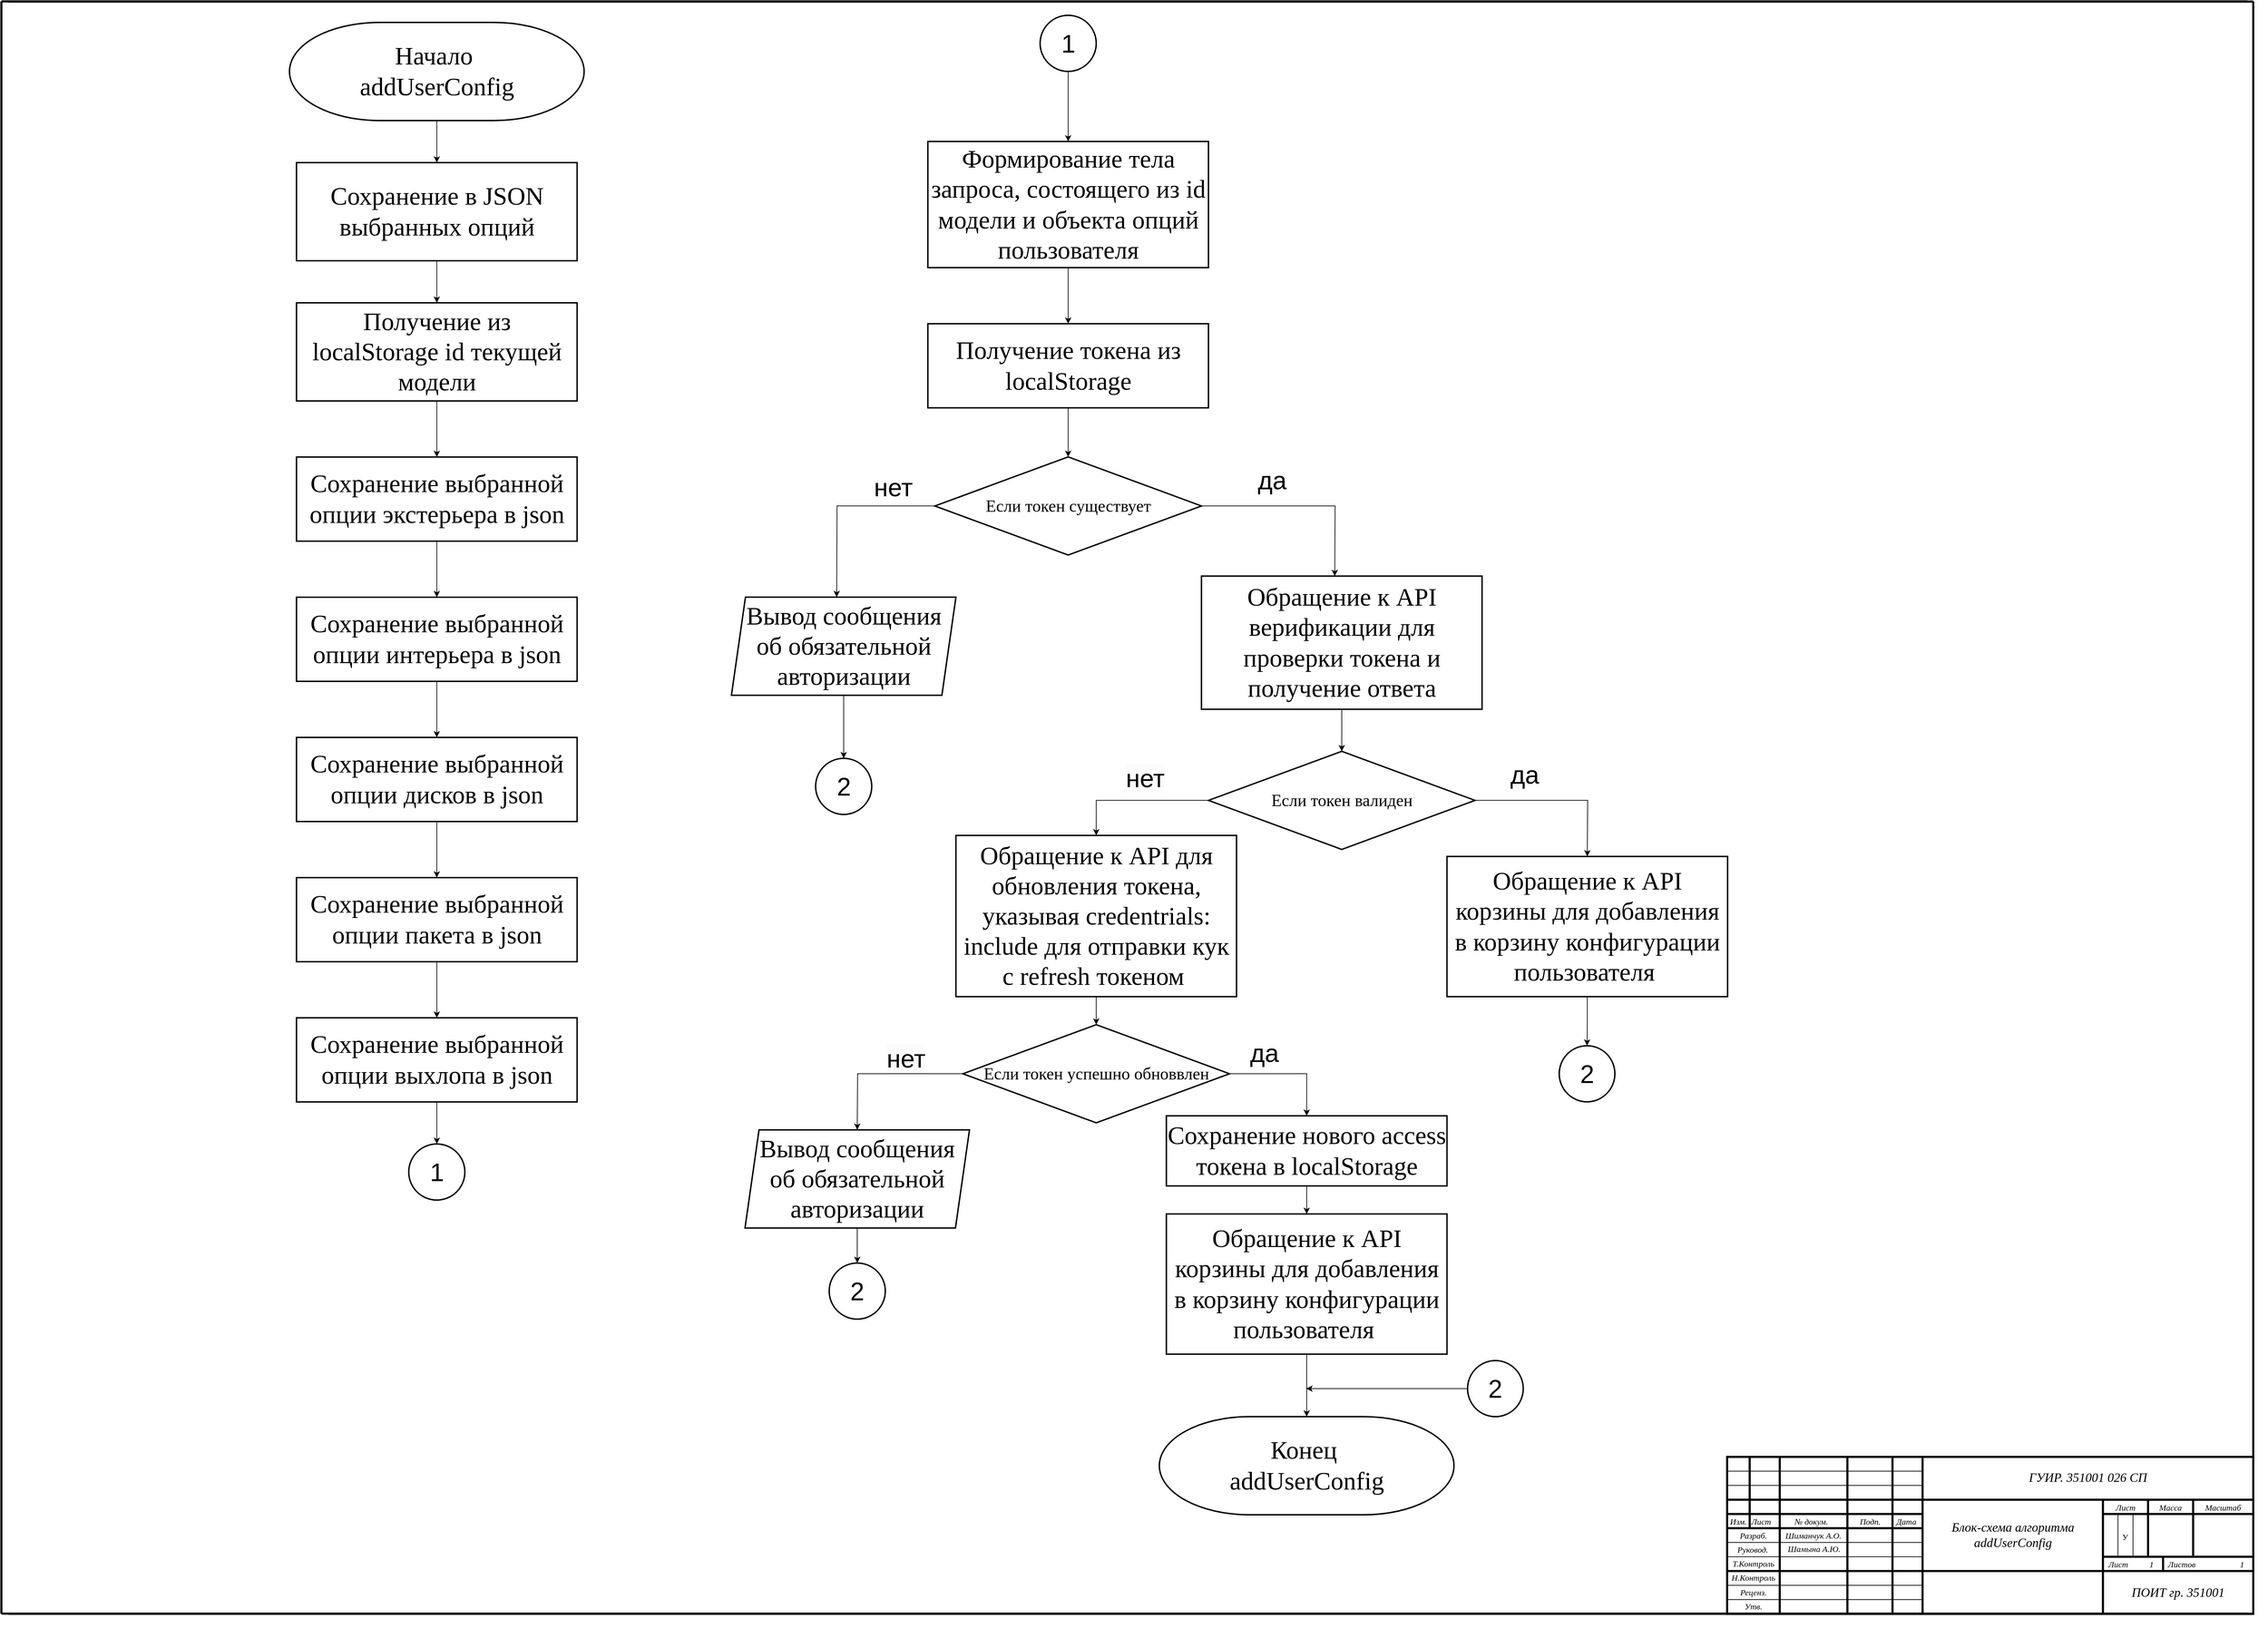 <mxfile version="26.0.16">
  <diagram name="Page-1" id="_7wc2hn2l1cC7vxb_yL7">
    <mxGraphModel dx="4207" dy="2097" grid="1" gridSize="10" guides="1" tooltips="1" connect="1" arrows="1" fold="1" page="1" pageScale="1" pageWidth="3300" pageHeight="2339" math="0" shadow="0">
      <root>
        <mxCell id="0" />
        <mxCell id="1" parent="0" />
        <mxCell id="yzspcTBZxFpjvbG_T-uf-682" value="" style="group;fontSize=14;strokeWidth=3;strokeColor=default;" parent="1" vertex="1" connectable="0">
          <mxGeometry x="2530" y="2096.41" width="750" height="223.89" as="geometry" />
        </mxCell>
        <mxCell id="yzspcTBZxFpjvbG_T-uf-683" style="vsdxID=8;edgeStyle=none;startArrow=none;endArrow=none;startSize=5;endSize=5;strokeColor=#000000;spacingTop=0;spacingBottom=0;spacingLeft=0;spacingRight=0;verticalAlign=middle;html=1;labelBackgroundColor=#ffffff;rounded=0;fontSize=14;" parent="yzspcTBZxFpjvbG_T-uf-682" edge="1">
          <mxGeometry relative="1" as="geometry">
            <mxPoint as="offset" />
            <Array as="points" />
            <mxPoint as="sourcePoint" />
            <mxPoint x="750.0" as="targetPoint" />
          </mxGeometry>
        </mxCell>
        <mxCell id="yzspcTBZxFpjvbG_T-uf-684" style="vsdxID=6;edgeStyle=none;startArrow=none;endArrow=none;startSize=5;endSize=5;strokeColor=#000000;spacingTop=0;spacingBottom=0;spacingLeft=0;spacingRight=0;verticalAlign=middle;html=1;labelBackgroundColor=#ffffff;rounded=0;fontSize=14;" parent="yzspcTBZxFpjvbG_T-uf-682" edge="1">
          <mxGeometry relative="1" as="geometry">
            <mxPoint x="10" as="offset" />
            <Array as="points" />
            <mxPoint y="223.89" as="sourcePoint" />
            <mxPoint as="targetPoint" />
          </mxGeometry>
        </mxCell>
        <mxCell id="yzspcTBZxFpjvbG_T-uf-685" value="&lt;p style=&quot;margin: 0px; text-indent: 0px; direction: ltr;&quot;&gt;&lt;font style=&quot;font-family: &amp;quot;times new roman&amp;quot;; color: rgb(0, 0, 0); direction: ltr; letter-spacing: 0px; line-height: 140%; opacity: 1; font-size: 12px;&quot;&gt;&lt;i style=&quot;&quot;&gt;Разраб.&lt;/i&gt;&lt;/font&gt;&lt;font style=&quot;font-size: 14px; font-family: &amp;quot;times new roman&amp;quot;; color: rgb(0, 0, 0); direction: ltr; letter-spacing: 0px; line-height: 140%; opacity: 1;&quot;&gt;&lt;br style=&quot;font-size: 14px;&quot;&gt;&lt;/font&gt;&lt;/p&gt;" style="verticalAlign=middle;align=center;vsdxID=41;fillColor=none;gradientColor=none;shape=stencil(nZBLDoAgDERP0z3SIyjew0SURgSD+Lu9kMZoXLhwN9O+tukAlrNpJg1SzDH4QW/URgNYgZTkjA4UkwJUgGXng+6DX1zLfmoymdXo17xh5zmRJ6Q42BWCfc2oJfdAr+Yv+AP9Cb7OJ3H/2JG1HNGz/84klThPVCc=);strokeColor=none;labelBackgroundColor=none;rounded=0;html=1;whiteSpace=wrap;fontSize=14;" parent="yzspcTBZxFpjvbG_T-uf-682" vertex="1">
          <mxGeometry y="101.768" width="75.0" height="20.354" as="geometry" />
        </mxCell>
        <mxCell id="yzspcTBZxFpjvbG_T-uf-686" value="&lt;p style=&quot;margin: 0px; text-indent: 0px; direction: ltr;&quot;&gt;&lt;font style=&quot;font-family: &amp;quot;times new roman&amp;quot;; color: rgb(0, 0, 0); direction: ltr; letter-spacing: 0px; line-height: 140%; opacity: 1; font-size: 12px;&quot;&gt;&lt;i style=&quot;&quot;&gt;Подп.&lt;/i&gt;&lt;/font&gt;&lt;font style=&quot;font-size: 14px; font-family: &amp;quot;times new roman&amp;quot;; color: rgb(0, 0, 0); direction: ltr; letter-spacing: 0px; line-height: 140%; opacity: 1;&quot;&gt;&lt;br style=&quot;font-size: 14px;&quot;&gt;&lt;/font&gt;&lt;/p&gt;" style="verticalAlign=middle;align=center;vsdxID=45;fillColor=none;gradientColor=none;shape=stencil(nZBLDoAgDERP0z3SIyjew0SURgSD+Lu9kMZoXLhwN9O+tukAlrNpJg1SzDH4QW/URgNYgZTkjA4UkwJUgGXng+6DX1zLfmoymdXo17xh5zmRJ6Q42BWCfc2oJfdAr+Yv+AP9Cb7OJ3H/2JG1HNGz/84klThPVCc=);strokeColor=none;labelBackgroundColor=none;rounded=0;html=1;whiteSpace=wrap;fontSize=14;" parent="yzspcTBZxFpjvbG_T-uf-682" vertex="1">
          <mxGeometry x="171.575" y="81" width="64.286" height="20.354" as="geometry" />
        </mxCell>
        <mxCell id="yzspcTBZxFpjvbG_T-uf-687" value="&lt;p style=&quot;margin: 0px; text-indent: 0px; direction: ltr;&quot;&gt;&lt;font style=&quot;font-family: &amp;quot;times new roman&amp;quot;; color: rgb(0, 0, 0); direction: ltr; letter-spacing: 0px; line-height: 140%; opacity: 1; font-size: 12px;&quot;&gt;&lt;i style=&quot;&quot;&gt;Лист&lt;/i&gt;&lt;/font&gt;&lt;font style=&quot;font-size: 14px; font-family: &amp;quot;times new roman&amp;quot;; color: rgb(0, 0, 0); direction: ltr; letter-spacing: 0px; line-height: 140%; opacity: 1;&quot;&gt;&lt;br style=&quot;font-size: 14px;&quot;&gt;&lt;/font&gt;&lt;/p&gt;" style="verticalAlign=middle;align=center;vsdxID=46;fillColor=none;gradientColor=none;shape=stencil(nZBLDoAgDERP0z3SIyjew0SURgSD+Lu9kMZoXLhwN9O+tukAlrNpJg1SzDH4QW/URgNYgZTkjA4UkwJUgGXng+6DX1zLfmoymdXo17xh5zmRJ6Q42BWCfc2oJfdAr+Yv+AP9Cb7OJ3H/2JG1HNGz/84klThPVCc=);strokeColor=none;labelBackgroundColor=none;rounded=0;html=1;whiteSpace=wrap;fontSize=14;" parent="yzspcTBZxFpjvbG_T-uf-682" vertex="1">
          <mxGeometry x="535.714" y="61.061" width="64.286" height="20.354" as="geometry" />
        </mxCell>
        <mxCell id="yzspcTBZxFpjvbG_T-uf-688" style="vsdxID=48;edgeStyle=none;startArrow=none;endArrow=none;startSize=5;endSize=5;strokeColor=#000000;spacingTop=0;spacingBottom=0;spacingLeft=0;spacingRight=0;verticalAlign=middle;html=1;labelBackgroundColor=#ffffff;rounded=0;fontSize=14;strokeWidth=3;" parent="yzspcTBZxFpjvbG_T-uf-682" edge="1">
          <mxGeometry relative="1" as="geometry">
            <mxPoint x="10" as="offset" />
            <Array as="points">
              <mxPoint x="621.429" y="152.652" />
            </Array>
            <mxPoint x="621.429" y="162.829" as="sourcePoint" />
            <mxPoint x="621.429" y="142.475" as="targetPoint" />
          </mxGeometry>
        </mxCell>
        <mxCell id="yzspcTBZxFpjvbG_T-uf-689" value="&lt;p style=&quot;margin: 0px; text-indent: 0px; direction: ltr;&quot;&gt;&lt;font style=&quot;font-family: &amp;quot;times new roman&amp;quot;; color: rgb(0, 0, 0); direction: ltr; letter-spacing: 0px; line-height: 140%; opacity: 1;&quot;&gt;&lt;i style=&quot;&quot;&gt;&lt;font style=&quot;font-size: 18px;&quot;&gt;ГУИР. 351001 026 СП&lt;/font&gt;&lt;/i&gt;&lt;br style=&quot;font-size: 14px&quot;&gt;&lt;/font&gt;&lt;/p&gt;" style="verticalAlign=middle;align=center;vsdxID=50;fillColor=none;gradientColor=none;shape=stencil(nZBLDoAgDERP0z3SIyjew0SURgSD+Lu9kMZoXLhwN9O+tukAlrNpJg1SzDH4QW/URgNYgZTkjA4UkwJUgGXng+6DX1zLfmoymdXo17xh5zmRJ6Q42BWCfc2oJfdAr+Yv+AP9Cb7OJ3H/2JG1HNGz/84klThPVCc=);strokeColor=none;labelBackgroundColor=none;rounded=0;html=1;whiteSpace=wrap;fontSize=14;" parent="yzspcTBZxFpjvbG_T-uf-682" vertex="1">
          <mxGeometry x="278.571" width="471.429" height="61.061" as="geometry" />
        </mxCell>
        <mxCell id="yzspcTBZxFpjvbG_T-uf-690" value="&lt;p style=&quot;margin: 0px; direction: ltr;&quot;&gt;&lt;font style=&quot;direction: ltr; letter-spacing: 0px; line-height: 21.6px; opacity: 1; font-size: 18px;&quot; face=&quot;times new roman, serif&quot;&gt;&lt;i&gt;Блок-схема алгоритма&lt;/i&gt;&lt;/font&gt;&lt;/p&gt;&lt;p style=&quot;margin: 0px; direction: ltr;&quot;&gt;&lt;font face=&quot;times new roman, serif&quot;&gt;&lt;span style=&quot;font-size: 18px;&quot;&gt;&lt;i&gt;addUserConfig&lt;/i&gt;&lt;/span&gt;&lt;/font&gt;&lt;/p&gt;" style="verticalAlign=middle;align=center;vsdxID=51;fillColor=none;gradientColor=none;shape=stencil(nZBLDoAgDERP0z3SIyjew0SURgSD+Lu9kMZoXLhwN9O+tukAlrNpJg1SzDH4QW/URgNYgZTkjA4UkwJUgGXng+6DX1zLfmoymdXo17xh5zmRJ6Q42BWCfc2oJfdAr+Yv+AP9Cb7OJ3H/2JG1HNGz/84klThPVCc=);strokeColor=none;labelBackgroundColor=none;rounded=0;html=1;whiteSpace=wrap;fontSize=14;" parent="yzspcTBZxFpjvbG_T-uf-682" vertex="1">
          <mxGeometry x="278.571" y="61.061" width="257.143" height="101.768" as="geometry" />
        </mxCell>
        <mxCell id="yzspcTBZxFpjvbG_T-uf-691" style="vsdxID=1;edgeStyle=none;startArrow=none;endArrow=none;startSize=5;endSize=5;strokeColor=#000000;spacingTop=0;spacingBottom=0;spacingLeft=0;spacingRight=0;verticalAlign=middle;html=1;labelBackgroundColor=#ffffff;rounded=0;fontSize=14;strokeWidth=3;" parent="yzspcTBZxFpjvbG_T-uf-682" edge="1">
          <mxGeometry relative="1" as="geometry">
            <mxPoint x="10" as="offset" />
            <Array as="points" />
            <mxPoint x="535.714" y="223.89" as="sourcePoint" />
            <mxPoint x="535.714" y="61.061" as="targetPoint" />
          </mxGeometry>
        </mxCell>
        <mxCell id="yzspcTBZxFpjvbG_T-uf-692" style="vsdxID=4;edgeStyle=none;startArrow=none;endArrow=none;startSize=5;endSize=5;strokeColor=#000000;spacingTop=0;spacingBottom=0;spacingLeft=0;spacingRight=0;verticalAlign=middle;html=1;labelBackgroundColor=#ffffff;rounded=0;fontSize=14;strokeWidth=3;" parent="yzspcTBZxFpjvbG_T-uf-682" edge="1">
          <mxGeometry relative="1" as="geometry">
            <mxPoint x="10" as="offset" />
            <Array as="points" />
            <mxPoint x="278.571" y="223.89" as="sourcePoint" />
            <mxPoint x="278.571" as="targetPoint" />
          </mxGeometry>
        </mxCell>
        <mxCell id="yzspcTBZxFpjvbG_T-uf-693" style="vsdxID=11;edgeStyle=none;startArrow=none;endArrow=none;startSize=5;endSize=5;strokeColor=#000000;spacingTop=0;spacingBottom=0;spacingLeft=0;spacingRight=0;verticalAlign=middle;html=1;labelBackgroundColor=#ffffff;rounded=0;fontSize=14;strokeWidth=3;" parent="yzspcTBZxFpjvbG_T-uf-682" edge="1">
          <mxGeometry relative="1" as="geometry">
            <Array as="points" />
            <mxPoint x="750.0" y="61.061" as="sourcePoint" />
            <mxPoint y="61.061" as="targetPoint" />
          </mxGeometry>
        </mxCell>
        <mxCell id="yzspcTBZxFpjvbG_T-uf-694" style="vsdxID=12;edgeStyle=none;startArrow=none;endArrow=none;startSize=5;endSize=5;strokeColor=#000000;spacingTop=0;spacingBottom=0;spacingLeft=0;spacingRight=0;verticalAlign=middle;html=1;labelBackgroundColor=#ffffff;rounded=0;fontSize=14;strokeWidth=3;" parent="yzspcTBZxFpjvbG_T-uf-682" edge="1">
          <mxGeometry relative="1" as="geometry">
            <Array as="points" />
            <mxPoint x="750.0" y="162.829" as="sourcePoint" />
            <mxPoint y="162.829" as="targetPoint" />
          </mxGeometry>
        </mxCell>
        <mxCell id="yzspcTBZxFpjvbG_T-uf-695" style="vsdxID=13;edgeStyle=none;startArrow=none;endArrow=none;startSize=5;endSize=5;strokeColor=#000000;spacingTop=0;spacingBottom=0;spacingLeft=0;spacingRight=0;verticalAlign=middle;html=1;labelBackgroundColor=#ffffff;rounded=0;fontSize=14;strokeWidth=1;" parent="yzspcTBZxFpjvbG_T-uf-682" edge="1">
          <mxGeometry relative="1" as="geometry">
            <Array as="points" />
            <mxPoint x="278.571" y="203.536" as="sourcePoint" />
            <mxPoint y="203.536" as="targetPoint" />
          </mxGeometry>
        </mxCell>
        <mxCell id="yzspcTBZxFpjvbG_T-uf-696" style="vsdxID=22;edgeStyle=none;startArrow=none;endArrow=none;startSize=5;endSize=5;strokeColor=#000000;spacingTop=0;spacingBottom=0;spacingLeft=0;spacingRight=0;verticalAlign=middle;html=1;labelBackgroundColor=#ffffff;rounded=0;fontSize=14;strokeWidth=1;" parent="yzspcTBZxFpjvbG_T-uf-682" edge="1">
          <mxGeometry relative="1" as="geometry">
            <Array as="points" />
            <mxPoint x="278.571" y="183.183" as="sourcePoint" />
            <mxPoint y="183.183" as="targetPoint" />
          </mxGeometry>
        </mxCell>
        <mxCell id="yzspcTBZxFpjvbG_T-uf-697" style="vsdxID=23;edgeStyle=none;startArrow=none;endArrow=none;startSize=5;endSize=5;strokeColor=#000000;spacingTop=0;spacingBottom=0;spacingLeft=0;spacingRight=0;verticalAlign=middle;html=1;labelBackgroundColor=#ffffff;rounded=0;fontSize=14;strokeWidth=1;" parent="yzspcTBZxFpjvbG_T-uf-682" edge="1">
          <mxGeometry relative="1" as="geometry">
            <Array as="points" />
            <mxPoint x="278.571" y="142.475" as="sourcePoint" />
            <mxPoint y="142.475" as="targetPoint" />
          </mxGeometry>
        </mxCell>
        <mxCell id="yzspcTBZxFpjvbG_T-uf-698" style="vsdxID=24;edgeStyle=none;startArrow=none;endArrow=none;startSize=5;endSize=5;strokeColor=#000000;spacingTop=0;spacingBottom=0;spacingLeft=0;spacingRight=0;verticalAlign=middle;html=1;labelBackgroundColor=#ffffff;rounded=0;fontSize=14;strokeWidth=1;" parent="yzspcTBZxFpjvbG_T-uf-682" edge="1">
          <mxGeometry relative="1" as="geometry">
            <Array as="points" />
            <mxPoint x="278.571" y="122.122" as="sourcePoint" />
            <mxPoint y="122.122" as="targetPoint" />
          </mxGeometry>
        </mxCell>
        <mxCell id="yzspcTBZxFpjvbG_T-uf-699" style="vsdxID=25;edgeStyle=none;startArrow=none;endArrow=none;startSize=5;endSize=5;strokeColor=#000000;spacingTop=0;spacingBottom=0;spacingLeft=0;spacingRight=0;verticalAlign=middle;html=1;labelBackgroundColor=#ffffff;rounded=0;fontSize=14;strokeWidth=3;" parent="yzspcTBZxFpjvbG_T-uf-682" edge="1">
          <mxGeometry relative="1" as="geometry">
            <Array as="points" />
            <mxPoint x="278.571" y="101.768" as="sourcePoint" />
            <mxPoint y="101.768" as="targetPoint" />
          </mxGeometry>
        </mxCell>
        <mxCell id="yzspcTBZxFpjvbG_T-uf-700" style="vsdxID=26;edgeStyle=none;startArrow=none;endArrow=none;startSize=5;endSize=5;strokeColor=#000000;spacingTop=0;spacingBottom=0;spacingLeft=0;spacingRight=0;verticalAlign=middle;html=1;labelBackgroundColor=#ffffff;rounded=0;fontSize=14;strokeWidth=3;" parent="yzspcTBZxFpjvbG_T-uf-682" edge="1">
          <mxGeometry relative="1" as="geometry">
            <Array as="points" />
            <mxPoint x="278.571" y="81.415" as="sourcePoint" />
            <mxPoint y="81.415" as="targetPoint" />
          </mxGeometry>
        </mxCell>
        <mxCell id="yzspcTBZxFpjvbG_T-uf-701" style="vsdxID=27;edgeStyle=none;startArrow=none;endArrow=none;startSize=5;endSize=5;strokeColor=#000000;spacingTop=0;spacingBottom=0;spacingLeft=0;spacingRight=0;verticalAlign=middle;html=1;labelBackgroundColor=#ffffff;rounded=0;fontSize=14;strokeWidth=1;" parent="yzspcTBZxFpjvbG_T-uf-682" edge="1">
          <mxGeometry relative="1" as="geometry">
            <Array as="points" />
            <mxPoint x="278.571" y="40.707" as="sourcePoint" />
            <mxPoint y="40.707" as="targetPoint" />
          </mxGeometry>
        </mxCell>
        <mxCell id="yzspcTBZxFpjvbG_T-uf-702" style="vsdxID=28;edgeStyle=none;startArrow=none;endArrow=none;startSize=5;endSize=5;strokeColor=#000000;spacingTop=0;spacingBottom=0;spacingLeft=0;spacingRight=0;verticalAlign=middle;html=1;labelBackgroundColor=#ffffff;rounded=0;fontSize=14;strokeWidth=1;" parent="yzspcTBZxFpjvbG_T-uf-682" edge="1">
          <mxGeometry relative="1" as="geometry">
            <Array as="points" />
            <mxPoint x="278.571" y="20.354" as="sourcePoint" />
            <mxPoint y="20.354" as="targetPoint" />
          </mxGeometry>
        </mxCell>
        <mxCell id="yzspcTBZxFpjvbG_T-uf-703" style="vsdxID=29;edgeStyle=none;startArrow=none;endArrow=none;startSize=5;endSize=5;strokeColor=#000000;spacingTop=0;spacingBottom=0;spacingLeft=0;spacingRight=0;verticalAlign=middle;html=1;labelBackgroundColor=#ffffff;rounded=0;fontSize=14;strokeWidth=3;" parent="yzspcTBZxFpjvbG_T-uf-682" edge="1">
          <mxGeometry relative="1" as="geometry">
            <Array as="points" />
            <mxPoint x="750.0" y="142.475" as="sourcePoint" />
            <mxPoint x="535.714" y="142.475" as="targetPoint" />
          </mxGeometry>
        </mxCell>
        <mxCell id="yzspcTBZxFpjvbG_T-uf-704" style="vsdxID=30;edgeStyle=none;startArrow=none;endArrow=none;startSize=5;endSize=5;strokeColor=#000000;spacingTop=0;spacingBottom=0;spacingLeft=0;spacingRight=0;verticalAlign=middle;html=1;labelBackgroundColor=#ffffff;rounded=0;fontSize=14;strokeWidth=3;" parent="yzspcTBZxFpjvbG_T-uf-682" edge="1">
          <mxGeometry relative="1" as="geometry">
            <Array as="points" />
            <mxPoint x="750.0" y="81.415" as="sourcePoint" />
            <mxPoint x="535.714" y="81.415" as="targetPoint" />
          </mxGeometry>
        </mxCell>
        <mxCell id="yzspcTBZxFpjvbG_T-uf-705" style="vsdxID=31;edgeStyle=none;startArrow=none;endArrow=none;startSize=5;endSize=5;strokeColor=#000000;spacingTop=0;spacingBottom=0;spacingLeft=0;spacingRight=0;verticalAlign=middle;html=1;labelBackgroundColor=#ffffff;rounded=0;fontSize=14;strokeWidth=3;" parent="yzspcTBZxFpjvbG_T-uf-682" edge="1">
          <mxGeometry relative="1" as="geometry">
            <mxPoint x="10" as="offset" />
            <Array as="points" />
            <mxPoint x="235.714" y="223.89" as="sourcePoint" />
            <mxPoint x="235.714" as="targetPoint" />
          </mxGeometry>
        </mxCell>
        <mxCell id="yzspcTBZxFpjvbG_T-uf-706" style="vsdxID=33;edgeStyle=none;startArrow=none;endArrow=none;startSize=5;endSize=5;strokeColor=#000000;spacingTop=0;spacingBottom=0;spacingLeft=0;spacingRight=0;verticalAlign=middle;html=1;labelBackgroundColor=#ffffff;rounded=0;fontSize=14;strokeWidth=3;" parent="yzspcTBZxFpjvbG_T-uf-682" edge="1">
          <mxGeometry relative="1" as="geometry">
            <mxPoint x="10" as="offset" />
            <Array as="points" />
            <mxPoint x="171.429" y="223.89" as="sourcePoint" />
            <mxPoint x="171.429" as="targetPoint" />
          </mxGeometry>
        </mxCell>
        <mxCell id="yzspcTBZxFpjvbG_T-uf-707" style="vsdxID=34;edgeStyle=none;startArrow=none;endArrow=none;startSize=5;endSize=5;strokeColor=#000000;spacingTop=0;spacingBottom=0;spacingLeft=0;spacingRight=0;verticalAlign=middle;html=1;labelBackgroundColor=#ffffff;rounded=0;fontSize=14;strokeWidth=3;" parent="yzspcTBZxFpjvbG_T-uf-682" edge="1">
          <mxGeometry relative="1" as="geometry">
            <mxPoint x="10" as="offset" />
            <Array as="points" />
            <mxPoint x="75.0" y="223.89" as="sourcePoint" />
            <mxPoint x="75.0" as="targetPoint" />
          </mxGeometry>
        </mxCell>
        <mxCell id="yzspcTBZxFpjvbG_T-uf-708" style="vsdxID=35;edgeStyle=none;startArrow=none;endArrow=none;startSize=5;endSize=5;strokeColor=#000000;spacingTop=0;spacingBottom=0;spacingLeft=0;spacingRight=0;verticalAlign=middle;html=1;labelBackgroundColor=#ffffff;rounded=0;fontSize=14;strokeWidth=3;" parent="yzspcTBZxFpjvbG_T-uf-682" edge="1">
          <mxGeometry relative="1" as="geometry">
            <mxPoint x="10" as="offset" />
            <Array as="points" />
            <mxPoint x="32.143" y="101.768" as="sourcePoint" />
            <mxPoint x="32.143" as="targetPoint" />
          </mxGeometry>
        </mxCell>
        <mxCell id="yzspcTBZxFpjvbG_T-uf-709" style="vsdxID=36;edgeStyle=none;startArrow=none;endArrow=none;startSize=5;endSize=5;strokeColor=#000000;spacingTop=0;spacingBottom=0;spacingLeft=0;spacingRight=0;verticalAlign=middle;html=1;labelBackgroundColor=#ffffff;rounded=0;fontSize=14;strokeWidth=3;" parent="yzspcTBZxFpjvbG_T-uf-682" edge="1">
          <mxGeometry relative="1" as="geometry">
            <mxPoint x="10" as="offset" />
            <Array as="points" />
            <mxPoint x="600.0" y="142.475" as="sourcePoint" />
            <mxPoint x="600.0" y="61.061" as="targetPoint" />
          </mxGeometry>
        </mxCell>
        <mxCell id="yzspcTBZxFpjvbG_T-uf-710" style="vsdxID=38;edgeStyle=none;startArrow=none;endArrow=none;startSize=5;endSize=5;strokeColor=#000000;spacingTop=0;spacingBottom=0;spacingLeft=0;spacingRight=0;verticalAlign=middle;html=1;labelBackgroundColor=#ffffff;rounded=0;fontSize=14;strokeWidth=3;" parent="yzspcTBZxFpjvbG_T-uf-682" edge="1">
          <mxGeometry relative="1" as="geometry">
            <mxPoint x="10" as="offset" />
            <Array as="points" />
            <mxPoint x="664.286" y="142.475" as="sourcePoint" />
            <mxPoint x="664.286" y="61.061" as="targetPoint" />
          </mxGeometry>
        </mxCell>
        <mxCell id="yzspcTBZxFpjvbG_T-uf-711" style="vsdxID=39;edgeStyle=none;startArrow=none;endArrow=none;startSize=5;endSize=5;strokeColor=#000000;spacingTop=0;spacingBottom=0;spacingLeft=0;spacingRight=0;verticalAlign=middle;html=1;labelBackgroundColor=#ffffff;rounded=0;fontSize=14;" parent="yzspcTBZxFpjvbG_T-uf-682" edge="1">
          <mxGeometry relative="1" as="geometry">
            <mxPoint x="10" as="offset" />
            <Array as="points" />
            <mxPoint x="557.143" y="142.475" as="sourcePoint" />
            <mxPoint x="557.143" y="81.415" as="targetPoint" />
          </mxGeometry>
        </mxCell>
        <mxCell id="yzspcTBZxFpjvbG_T-uf-712" style="vsdxID=40;edgeStyle=none;startArrow=none;endArrow=none;startSize=5;endSize=5;strokeColor=#000000;spacingTop=0;spacingBottom=0;spacingLeft=0;spacingRight=0;verticalAlign=middle;html=1;labelBackgroundColor=#ffffff;rounded=0;fontSize=14;" parent="yzspcTBZxFpjvbG_T-uf-682" edge="1">
          <mxGeometry relative="1" as="geometry">
            <mxPoint x="10" as="offset" />
            <Array as="points" />
            <mxPoint x="578.571" y="142.475" as="sourcePoint" />
            <mxPoint x="578.571" y="81.415" as="targetPoint" />
          </mxGeometry>
        </mxCell>
        <mxCell id="yzspcTBZxFpjvbG_T-uf-713" value="&lt;p style=&quot;margin: 0px; text-indent: 0px; direction: ltr;&quot;&gt;&lt;font style=&quot;font-family: &amp;quot;times new roman&amp;quot;; color: rgb(0, 0, 0); direction: ltr; letter-spacing: 0px; line-height: 140%; opacity: 1; font-size: 12px;&quot;&gt;&lt;i style=&quot;&quot;&gt;Лист&lt;/i&gt;&lt;/font&gt;&lt;font style=&quot;font-size: 14px; font-family: &amp;quot;times new roman&amp;quot;; color: rgb(0, 0, 0); direction: ltr; letter-spacing: 0px; line-height: 140%; opacity: 1;&quot;&gt;&lt;br style=&quot;font-size: 14px;&quot;&gt;&lt;/font&gt;&lt;/p&gt;" style="verticalAlign=middle;align=center;vsdxID=47;fillColor=none;gradientColor=none;shape=stencil(nZBLDoAgDERP0z3SIyjew0SURgSD+Lu9kMZoXLhwN9O+tukAlrNpJg1SzDH4QW/URgNYgZTkjA4UkwJUgGXng+6DX1zLfmoymdXo17xh5zmRJ6Q42BWCfc2oJfdAr+Yv+AP9Cb7OJ3H/2JG1HNGz/84klThPVCc=);strokeColor=none;labelBackgroundColor=none;rounded=0;html=1;whiteSpace=wrap;fontSize=14;" parent="yzspcTBZxFpjvbG_T-uf-682" vertex="1">
          <mxGeometry x="535.714" y="142.475" width="42.857" height="20.354" as="geometry" />
        </mxCell>
        <mxCell id="yzspcTBZxFpjvbG_T-uf-714" value="&lt;p style=&quot;margin: 0px; text-indent: 0px; direction: ltr;&quot;&gt;&lt;font style=&quot;font-family: &amp;quot;times new roman&amp;quot;; color: rgb(0, 0, 0); direction: ltr; letter-spacing: 0px; line-height: 140%; opacity: 1; font-size: 12px;&quot;&gt;&lt;i style=&quot;&quot;&gt;Листов&lt;/i&gt;&lt;/font&gt;&lt;font style=&quot;font-size: 14px; font-family: &amp;quot;times new roman&amp;quot;; color: rgb(0, 0, 0); direction: ltr; letter-spacing: 0px; line-height: 140%; opacity: 1;&quot;&gt;&lt;br style=&quot;font-size: 14px;&quot;&gt;&lt;/font&gt;&lt;/p&gt;" style="verticalAlign=middle;align=center;vsdxID=47;fillColor=none;gradientColor=none;shape=stencil(nZBLDoAgDERP0z3SIyjew0SURgSD+Lu9kMZoXLhwN9O+tukAlrNpJg1SzDH4QW/URgNYgZTkjA4UkwJUgGXng+6DX1zLfmoymdXo17xh5zmRJ6Q42BWCfc2oJfdAr+Yv+AP9Cb7OJ3H/2JG1HNGz/84klThPVCc=);strokeColor=none;labelBackgroundColor=none;rounded=0;html=1;whiteSpace=wrap;fontSize=14;" parent="yzspcTBZxFpjvbG_T-uf-682" vertex="1">
          <mxGeometry x="621.429" y="142.475" width="53.571" height="20.354" as="geometry" />
        </mxCell>
        <mxCell id="yzspcTBZxFpjvbG_T-uf-715" value="&lt;p style=&quot;margin: 0px; text-indent: 0px; direction: ltr;&quot;&gt;&lt;font style=&quot;font-family: &amp;quot;times new roman&amp;quot;; color: rgb(0, 0, 0); direction: ltr; letter-spacing: 0px; line-height: 140%; opacity: 1; font-size: 12px;&quot;&gt;&lt;i style=&quot;&quot;&gt;1&lt;/i&gt;&lt;/font&gt;&lt;font style=&quot;font-size: 14px; font-family: &amp;quot;times new roman&amp;quot;; color: rgb(0, 0, 0); direction: ltr; letter-spacing: 0px; line-height: 140%; opacity: 1;&quot;&gt;&lt;br style=&quot;font-size: 14px;&quot;&gt;&lt;/font&gt;&lt;/p&gt;" style="verticalAlign=middle;align=center;vsdxID=47;fillColor=none;gradientColor=none;shape=stencil(nZBLDoAgDERP0z3SIyjew0SURgSD+Lu9kMZoXLhwN9O+tukAlrNpJg1SzDH4QW/URgNYgZTkjA4UkwJUgGXng+6DX1zLfmoymdXo17xh5zmRJ6Q42BWCfc2oJfdAr+Yv+AP9Cb7OJ3H/2JG1HNGz/84klThPVCc=);strokeColor=none;labelBackgroundColor=none;rounded=0;html=1;whiteSpace=wrap;fontSize=14;" parent="yzspcTBZxFpjvbG_T-uf-682" vertex="1">
          <mxGeometry x="717.857" y="142.475" width="32.143" height="20.354" as="geometry" />
        </mxCell>
        <mxCell id="yzspcTBZxFpjvbG_T-uf-716" value="&lt;p style=&quot;margin: 0px; text-indent: 0px; direction: ltr;&quot;&gt;&lt;font style=&quot;font-family: &amp;quot;times new roman&amp;quot;; color: rgb(0, 0, 0); direction: ltr; letter-spacing: 0px; line-height: 140%; opacity: 1; font-size: 12px;&quot;&gt;&lt;i style=&quot;&quot;&gt;1&lt;/i&gt;&lt;/font&gt;&lt;font style=&quot;font-size: 14px; font-family: &amp;quot;times new roman&amp;quot;; color: rgb(0, 0, 0); direction: ltr; letter-spacing: 0px; line-height: 140%; opacity: 1;&quot;&gt;&lt;br style=&quot;font-size: 14px;&quot;&gt;&lt;/font&gt;&lt;/p&gt;" style="verticalAlign=middle;align=center;vsdxID=47;fillColor=none;gradientColor=none;shape=stencil(nZBLDoAgDERP0z3SIyjew0SURgSD+Lu9kMZoXLhwN9O+tukAlrNpJg1SzDH4QW/URgNYgZTkjA4UkwJUgGXng+6DX1zLfmoymdXo17xh5zmRJ6Q42BWCfc2oJfdAr+Yv+AP9Cb7OJ3H/2JG1HNGz/84klThPVCc=);strokeColor=none;labelBackgroundColor=none;rounded=0;html=1;whiteSpace=wrap;fontSize=14;" parent="yzspcTBZxFpjvbG_T-uf-682" vertex="1">
          <mxGeometry x="589.286" y="142.475" width="32.143" height="20.354" as="geometry" />
        </mxCell>
        <mxCell id="yzspcTBZxFpjvbG_T-uf-717" value="&lt;p style=&quot;margin: 0px; text-indent: 0px; direction: ltr;&quot;&gt;&lt;font style=&quot;font-family: &amp;quot;times new roman&amp;quot;; color: rgb(0, 0, 0); direction: ltr; letter-spacing: 0px; line-height: 140%; opacity: 1; font-size: 12px;&quot;&gt;&lt;i style=&quot;&quot;&gt;Масса&lt;/i&gt;&lt;/font&gt;&lt;font style=&quot;font-size: 14px; font-family: &amp;quot;times new roman&amp;quot;; color: rgb(0, 0, 0); direction: ltr; letter-spacing: 0px; line-height: 140%; opacity: 1;&quot;&gt;&lt;br style=&quot;font-size: 14px;&quot;&gt;&lt;/font&gt;&lt;/p&gt;" style="verticalAlign=middle;align=center;vsdxID=46;fillColor=none;gradientColor=none;shape=stencil(nZBLDoAgDERP0z3SIyjew0SURgSD+Lu9kMZoXLhwN9O+tukAlrNpJg1SzDH4QW/URgNYgZTkjA4UkwJUgGXng+6DX1zLfmoymdXo17xh5zmRJ6Q42BWCfc2oJfdAr+Yv+AP9Cb7OJ3H/2JG1HNGz/84klThPVCc=);strokeColor=none;labelBackgroundColor=none;rounded=0;html=1;whiteSpace=wrap;fontSize=14;" parent="yzspcTBZxFpjvbG_T-uf-682" vertex="1">
          <mxGeometry x="600.0" y="61.061" width="64.286" height="20.354" as="geometry" />
        </mxCell>
        <mxCell id="yzspcTBZxFpjvbG_T-uf-718" value="&lt;p style=&quot;margin: 0px; text-indent: 0px; direction: ltr;&quot;&gt;&lt;font style=&quot;font-family: &amp;quot;times new roman&amp;quot;; color: rgb(0, 0, 0); direction: ltr; letter-spacing: 0px; line-height: 140%; opacity: 1; font-size: 12px;&quot;&gt;&lt;i style=&quot;&quot;&gt;Масштаб&lt;/i&gt;&lt;/font&gt;&lt;font style=&quot;font-size: 14px; font-family: &amp;quot;times new roman&amp;quot;; color: rgb(0, 0, 0); direction: ltr; letter-spacing: 0px; line-height: 140%; opacity: 1;&quot;&gt;&lt;br style=&quot;font-size: 14px;&quot;&gt;&lt;/font&gt;&lt;/p&gt;" style="verticalAlign=middle;align=center;vsdxID=46;fillColor=none;gradientColor=none;shape=stencil(nZBLDoAgDERP0z3SIyjew0SURgSD+Lu9kMZoXLhwN9O+tukAlrNpJg1SzDH4QW/URgNYgZTkjA4UkwJUgGXng+6DX1zLfmoymdXo17xh5zmRJ6Q42BWCfc2oJfdAr+Yv+AP9Cb7OJ3H/2JG1HNGz/84klThPVCc=);strokeColor=none;labelBackgroundColor=none;rounded=0;html=1;whiteSpace=wrap;fontSize=14;" parent="yzspcTBZxFpjvbG_T-uf-682" vertex="1">
          <mxGeometry x="664.286" y="61.061" width="85.714" height="20.354" as="geometry" />
        </mxCell>
        <mxCell id="yzspcTBZxFpjvbG_T-uf-719" value="&lt;p style=&quot;margin: 0px; text-indent: 0px; direction: ltr;&quot;&gt;&lt;font style=&quot;font-family: &amp;quot;times new roman&amp;quot;; color: rgb(0, 0, 0); direction: ltr; letter-spacing: 0px; line-height: 140%; opacity: 1; font-size: 18px;&quot;&gt;&lt;i style=&quot;&quot;&gt;ПОИТ гр. 351001&lt;/i&gt;&lt;/font&gt;&lt;font style=&quot;font-size: 14px; font-family: &amp;quot;times new roman&amp;quot;; color: rgb(0, 0, 0); direction: ltr; letter-spacing: 0px; line-height: 140%; opacity: 1;&quot;&gt;&lt;br style=&quot;font-size: 14px&quot;&gt;&lt;/font&gt;&lt;/p&gt;" style="verticalAlign=middle;align=center;vsdxID=49;fillColor=none;gradientColor=none;shape=stencil(nZBLDoAgDERP0z3SIyjew0SURgSD+Lu9kMZoXLhwN9O+tukAlrNpJg1SzDH4QW/URgNYgZTkjA4UkwJUgGXng+6DX1zLfmoymdXo17xh5zmRJ6Q42BWCfc2oJfdAr+Yv+AP9Cb7OJ3H/2JG1HNGz/84klThPVCc=);strokeColor=none;labelBackgroundColor=none;rounded=0;html=1;whiteSpace=wrap;fontSize=14;strokeWidth=3;" parent="yzspcTBZxFpjvbG_T-uf-682" vertex="1">
          <mxGeometry x="535.714" y="162.829" width="214.286" height="61.061" as="geometry" />
        </mxCell>
        <mxCell id="yzspcTBZxFpjvbG_T-uf-720" value="&lt;p style=&quot;margin: 0px; text-indent: 0px; direction: ltr;&quot;&gt;&lt;font style=&quot;font-family: &amp;quot;times new roman&amp;quot;; color: rgb(0, 0, 0); direction: ltr; letter-spacing: 0px; line-height: 140%; opacity: 1; font-size: 12px;&quot;&gt;&lt;i style=&quot;&quot;&gt;Изм.&lt;/i&gt;&lt;/font&gt;&lt;font style=&quot;font-size: 14px; font-family: &amp;quot;times new roman&amp;quot;; color: rgb(0, 0, 0); direction: ltr; letter-spacing: 0px; line-height: 140%; opacity: 1;&quot;&gt;&lt;br style=&quot;font-size: 14px;&quot;&gt;&lt;/font&gt;&lt;/p&gt;" style="verticalAlign=middle;align=center;vsdxID=45;fillColor=none;gradientColor=none;shape=stencil(nZBLDoAgDERP0z3SIyjew0SURgSD+Lu9kMZoXLhwN9O+tukAlrNpJg1SzDH4QW/URgNYgZTkjA4UkwJUgGXng+6DX1zLfmoymdXo17xh5zmRJ6Q42BWCfc2oJfdAr+Yv+AP9Cb7OJ3H/2JG1HNGz/84klThPVCc=);strokeColor=none;labelBackgroundColor=none;rounded=0;html=1;whiteSpace=wrap;fontSize=14;" parent="yzspcTBZxFpjvbG_T-uf-682" vertex="1">
          <mxGeometry y="81.415" width="32.143" height="20.354" as="geometry" />
        </mxCell>
        <mxCell id="yzspcTBZxFpjvbG_T-uf-721" value="&lt;p style=&quot;margin: 0px ; text-indent: 0px ; direction: ltr&quot;&gt;&lt;font face=&quot;Times New Roman&quot;&gt;&lt;span style=&quot;font-size: 12px;&quot;&gt;&lt;i&gt;Шиманчук А.О.&lt;/i&gt;&lt;/span&gt;&lt;/font&gt;&lt;/p&gt;" style="verticalAlign=middle;align=center;vsdxID=41;fillColor=none;gradientColor=none;shape=stencil(nZBLDoAgDERP0z3SIyjew0SURgSD+Lu9kMZoXLhwN9O+tukAlrNpJg1SzDH4QW/URgNYgZTkjA4UkwJUgGXng+6DX1zLfmoymdXo17xh5zmRJ6Q42BWCfc2oJfdAr+Yv+AP9Cb7OJ3H/2JG1HNGz/84klThPVCc=);strokeColor=none;labelBackgroundColor=none;rounded=0;html=1;whiteSpace=wrap;fontSize=14;" parent="yzspcTBZxFpjvbG_T-uf-682" vertex="1">
          <mxGeometry x="75.0" y="101.768" width="96.429" height="20.354" as="geometry" />
        </mxCell>
        <mxCell id="yzspcTBZxFpjvbG_T-uf-722" value="&lt;font style=&quot;font-size: 12px;&quot; face=&quot;Times New Roman&quot;&gt;&lt;i style=&quot;&quot;&gt;Т.Контроль&lt;/i&gt;&lt;/font&gt;" style="text;html=1;align=center;verticalAlign=middle;whiteSpace=wrap;rounded=0;" parent="yzspcTBZxFpjvbG_T-uf-682" vertex="1">
          <mxGeometry y="142.475" width="75.0" height="20.354" as="geometry" />
        </mxCell>
        <mxCell id="yzspcTBZxFpjvbG_T-uf-723" value="&lt;p style=&quot;margin-left: 0 ; margin-right: 0 ; margin-top: 0px ; margin-bottom: 0px ; text-indent: 0 ; direction: ltr&quot;&gt;&lt;br&gt;&lt;/p&gt;" style="verticalAlign=middle;align=center;vsdxID=41;fillColor=none;gradientColor=none;shape=stencil(nZBLDoAgDERP0z3SIyjew0SURgSD+Lu9kMZoXLhwN9O+tukAlrNpJg1SzDH4QW/URgNYgZTkjA4UkwJUgGXng+6DX1zLfmoymdXo17xh5zmRJ6Q42BWCfc2oJfdAr+Yv+AP9Cb7OJ3H/2JG1HNGz/84klThPVCc=);strokeColor=none;labelBackgroundColor=none;rounded=0;html=1;whiteSpace=wrap;" parent="yzspcTBZxFpjvbG_T-uf-682" vertex="1">
          <mxGeometry x="75.0" y="142.475" width="96.429" height="20.354" as="geometry" />
        </mxCell>
        <mxCell id="yzspcTBZxFpjvbG_T-uf-724" value="&lt;p style=&quot;margin-left: 0 ; margin-right: 0 ; margin-top: 0px ; margin-bottom: 0px ; text-indent: 0 ; direction: ltr&quot;&gt;&lt;br&gt;&lt;/p&gt;" style="verticalAlign=middle;align=center;vsdxID=41;fillColor=none;gradientColor=none;shape=stencil(nZBLDoAgDERP0z3SIyjew0SURgSD+Lu9kMZoXLhwN9O+tukAlrNpJg1SzDH4QW/URgNYgZTkjA4UkwJUgGXng+6DX1zLfmoymdXo17xh5zmRJ6Q42BWCfc2oJfdAr+Yv+AP9Cb7OJ3H/2JG1HNGz/84klThPVCc=);strokeColor=none;labelBackgroundColor=none;rounded=0;html=1;whiteSpace=wrap;" parent="yzspcTBZxFpjvbG_T-uf-682" vertex="1">
          <mxGeometry x="75.0" y="162.829" width="96.429" height="20.354" as="geometry" />
        </mxCell>
        <mxCell id="yzspcTBZxFpjvbG_T-uf-725" value="&lt;font style=&quot;font-size: 12px;&quot; face=&quot;Times New Roman&quot;&gt;&lt;i style=&quot;&quot;&gt;Реценз.&lt;/i&gt;&lt;/font&gt;" style="text;html=1;align=center;verticalAlign=middle;whiteSpace=wrap;rounded=0;" parent="yzspcTBZxFpjvbG_T-uf-682" vertex="1">
          <mxGeometry y="183.183" width="75.0" height="20.354" as="geometry" />
        </mxCell>
        <mxCell id="yzspcTBZxFpjvbG_T-uf-726" value="&lt;font style=&quot;font-size: 12px;&quot; face=&quot;Times New Roman&quot;&gt;&lt;i style=&quot;&quot;&gt;Н.Контроль&lt;/i&gt;&lt;/font&gt;" style="text;html=1;align=center;verticalAlign=middle;whiteSpace=wrap;rounded=0;" parent="yzspcTBZxFpjvbG_T-uf-682" vertex="1">
          <mxGeometry y="162.829" width="75.0" height="20.354" as="geometry" />
        </mxCell>
        <mxCell id="yzspcTBZxFpjvbG_T-uf-727" value="&lt;font style=&quot;font-size: 12px;&quot; face=&quot;Times New Roman&quot;&gt;&lt;i style=&quot;&quot;&gt;Утв.&lt;/i&gt;&lt;/font&gt;" style="text;html=1;align=center;verticalAlign=middle;whiteSpace=wrap;rounded=0;" parent="yzspcTBZxFpjvbG_T-uf-682" vertex="1">
          <mxGeometry y="203.536" width="75.0" height="20.354" as="geometry" />
        </mxCell>
        <mxCell id="yzspcTBZxFpjvbG_T-uf-728" value="&lt;font style=&quot;&quot; face=&quot;Times New Roman&quot;&gt;У&lt;/font&gt;" style="text;html=1;align=center;verticalAlign=middle;resizable=0;points=[];autosize=1;strokeColor=none;fillColor=none;" parent="yzspcTBZxFpjvbG_T-uf-682" vertex="1">
          <mxGeometry x="551.786" y="99.733" width="30" height="30" as="geometry" />
        </mxCell>
        <mxCell id="yzspcTBZxFpjvbG_T-uf-729" style="vsdxID=56;edgeStyle=none;startArrow=none;endArrow=none;startSize=5;endSize=5;strokeColor=#000000;spacingTop=0;spacingBottom=0;spacingLeft=0;spacingRight=0;verticalAlign=middle;html=1;labelBackgroundColor=#ffffff;rounded=0;strokeWidth=3;" parent="1" edge="1">
          <mxGeometry relative="1" as="geometry">
            <mxPoint as="offset" />
            <Array as="points" />
            <mxPoint x="80" y="20.3" as="sourcePoint" />
            <mxPoint x="3280" y="20.3" as="targetPoint" />
          </mxGeometry>
        </mxCell>
        <mxCell id="yzspcTBZxFpjvbG_T-uf-731" style="vsdxID=54;edgeStyle=none;startArrow=none;endArrow=none;startSize=5;endSize=5;strokeColor=#000000;spacingTop=0;spacingBottom=0;spacingLeft=0;spacingRight=0;verticalAlign=middle;html=1;labelBackgroundColor=#ffffff;rounded=0;strokeWidth=3;" parent="1" edge="1">
          <mxGeometry relative="1" as="geometry">
            <mxPoint as="offset" />
            <Array as="points" />
            <mxPoint x="80" y="2320.3" as="sourcePoint" />
            <mxPoint x="3280" y="2320.3" as="targetPoint" />
          </mxGeometry>
        </mxCell>
        <mxCell id="yzspcTBZxFpjvbG_T-uf-732" style="vsdxID=52;edgeStyle=none;startArrow=none;endArrow=none;startSize=5;endSize=5;strokeColor=#000000;spacingTop=0;spacingBottom=0;spacingLeft=0;spacingRight=0;verticalAlign=middle;html=1;labelBackgroundColor=#ffffff;rounded=0;strokeWidth=3;" parent="1" edge="1">
          <mxGeometry relative="1" as="geometry">
            <mxPoint x="8" as="offset" />
            <Array as="points" />
            <mxPoint x="3280" y="2320.3" as="sourcePoint" />
            <mxPoint x="3280" y="20.3" as="targetPoint" />
          </mxGeometry>
        </mxCell>
        <mxCell id="T3I_mIs7FCejqoUUapdV-1" value="" style="group;fontFamily=Times New Roman;" parent="1" vertex="1" connectable="0">
          <mxGeometry x="70" y="20" width="3230" height="2319.294" as="geometry" />
        </mxCell>
        <mxCell id="T3I_mIs7FCejqoUUapdV-49" style="vsdxID=56;edgeStyle=none;startArrow=none;endArrow=none;startSize=5;endSize=5;strokeColor=#000000;spacingTop=0;spacingBottom=0;spacingLeft=0;spacingRight=0;verticalAlign=middle;html=1;labelBackgroundColor=#ffffff;rounded=0;strokeWidth=3;" parent="T3I_mIs7FCejqoUUapdV-1" edge="1">
          <mxGeometry relative="1" as="geometry">
            <mxPoint as="offset" />
            <Array as="points" />
            <mxPoint as="sourcePoint" />
            <mxPoint x="3201.761" as="targetPoint" />
          </mxGeometry>
        </mxCell>
        <mxCell id="T3I_mIs7FCejqoUUapdV-50" style="vsdxID=55;edgeStyle=none;startArrow=none;endArrow=none;startSize=5;endSize=5;strokeColor=#000000;spacingTop=0;spacingBottom=0;spacingLeft=0;spacingRight=0;verticalAlign=middle;html=1;labelBackgroundColor=#ffffff;rounded=0;strokeWidth=3;" parent="T3I_mIs7FCejqoUUapdV-1" edge="1">
          <mxGeometry relative="1" as="geometry">
            <mxPoint x="8" as="offset" />
            <Array as="points" />
            <mxPoint y="2300" as="sourcePoint" />
            <mxPoint as="targetPoint" />
          </mxGeometry>
        </mxCell>
        <mxCell id="T3I_mIs7FCejqoUUapdV-51" style="vsdxID=54;edgeStyle=none;startArrow=none;endArrow=none;startSize=5;endSize=5;strokeColor=#000000;spacingTop=0;spacingBottom=0;spacingLeft=0;spacingRight=0;verticalAlign=middle;html=1;labelBackgroundColor=#ffffff;rounded=0;strokeWidth=3;" parent="T3I_mIs7FCejqoUUapdV-1" edge="1">
          <mxGeometry relative="1" as="geometry">
            <mxPoint as="offset" />
            <Array as="points" />
            <mxPoint y="2300" as="sourcePoint" />
            <mxPoint x="3201.761" y="2300" as="targetPoint" />
          </mxGeometry>
        </mxCell>
        <mxCell id="yzspcTBZxFpjvbG_T-uf-737" value="&lt;p style=&quot;margin-left: 0 ; margin-right: 0 ; margin-top: 0px ; margin-bottom: 0px ; text-indent: 0 ; direction: ltr&quot;&gt;&lt;font face=&quot;times new roman&quot;&gt;&lt;i&gt;Шамына А.Ю.&lt;/i&gt;&lt;/font&gt;&lt;/p&gt;" style="verticalAlign=middle;align=center;vsdxID=41;fillColor=none;gradientColor=none;shape=stencil(nZBLDoAgDERP0z3SIyjew0SURgSD+Lu9kMZoXLhwN9O+tukAlrNpJg1SzDH4QW/URgNYgZTkjA4UkwJUgGXng+6DX1zLfmoymdXo17xh5zmRJ6Q42BWCfc2oJfdAr+Yv+AP9Cb7OJ3H/2JG1HNGz/84klThPVCc=);strokeColor=none;labelBackgroundColor=none;rounded=0;html=1;whiteSpace=wrap;" parent="T3I_mIs7FCejqoUUapdV-1" vertex="1">
          <mxGeometry x="2538" y="2198.23" width="91.72" height="20.354" as="geometry" />
        </mxCell>
        <mxCell id="yzspcTBZxFpjvbG_T-uf-733" value="&lt;p style=&quot;margin-left: 0 ; margin-right: 0 ; margin-top: 0px ; margin-bottom: 0px ; text-indent: 0 ; direction: ltr&quot;&gt;&lt;font style=&quot;font-family: &amp;quot;times new roman&amp;quot;; color: rgb(0, 0, 0); direction: ltr; letter-spacing: 0px; line-height: 140%; opacity: 1; font-size: 12px;&quot;&gt;&lt;i style=&quot;&quot;&gt;Руковод.&lt;/i&gt;&lt;/font&gt;&lt;font style=&quot;font-size: 14px ; font-family: &amp;quot;times new roman&amp;quot; ; color: #000000 ; direction: ltr ; letter-spacing: 0px ; line-height: 140% ; opacity: 1&quot;&gt;&lt;br&gt;&lt;/font&gt;&lt;/p&gt;" style="verticalAlign=middle;align=center;vsdxID=41;fillColor=none;gradientColor=none;shape=stencil(nZBLDoAgDERP0z3SIyjew0SURgSD+Lu9kMZoXLhwN9O+tukAlrNpJg1SzDH4QW/URgNYgZTkjA4UkwJUgGXng+6DX1zLfmoymdXo17xh5zmRJ6Q42BWCfc2oJfdAr+Yv+AP9Cb7OJ3H/2JG1HNGz/84klThPVCc=);strokeColor=none;labelBackgroundColor=none;rounded=0;html=1;whiteSpace=wrap;" parent="T3I_mIs7FCejqoUUapdV-1" vertex="1">
          <mxGeometry x="2460.664" y="2198.23" width="71.338" height="20.354" as="geometry" />
        </mxCell>
        <mxCell id="yzspcTBZxFpjvbG_T-uf-736" value="&lt;p style=&quot;margin-left: 0 ; margin-right: 0 ; margin-top: 0px ; margin-bottom: 0px ; text-indent: 0 ; direction: ltr&quot;&gt;&lt;font style=&quot;font-size: 12px ; font-family: &amp;#34;times new roman&amp;#34; ; color: #000000 ; direction: ltr ; letter-spacing: 0px ; line-height: 140% ; opacity: 1&quot;&gt;&lt;i&gt;Дата&lt;/i&gt;&lt;/font&gt;&lt;font style=&quot;font-size: 12px ; font-family: &amp;#34;times new roman&amp;#34; ; color: #000000 ; direction: ltr ; letter-spacing: 0px ; line-height: 140% ; opacity: 1&quot;&gt;&lt;br&gt;&lt;/font&gt;&lt;/p&gt;" style="verticalAlign=middle;align=center;vsdxID=45;fillColor=none;gradientColor=none;shape=stencil(nZBLDoAgDERP0z3SIyjew0SURgSD+Lu9kMZoXLhwN9O+tukAlrNpJg1SzDH4QW/URgNYgZTkjA4UkwJUgGXng+6DX1zLfmoymdXo17xh5zmRJ6Q42BWCfc2oJfdAr+Yv+AP9Cb7OJ3H/2JG1HNGz/84klThPVCc=);strokeColor=none;labelBackgroundColor=none;rounded=0;html=1;whiteSpace=wrap;" parent="T3I_mIs7FCejqoUUapdV-1" vertex="1">
          <mxGeometry x="2694.998" y="2159" width="40.764" height="20.354" as="geometry" />
        </mxCell>
        <mxCell id="yzspcTBZxFpjvbG_T-uf-734" value="&lt;p style=&quot;margin-left: 0 ; margin-right: 0 ; margin-top: 0px ; margin-bottom: 0px ; text-indent: 0 ; direction: ltr&quot;&gt;&lt;font style=&quot;font-size: 12px ; font-family: &amp;#34;times new roman&amp;#34; ; color: #000000 ; direction: ltr ; letter-spacing: 0px ; line-height: 140% ; opacity: 1&quot;&gt;&lt;i&gt;Лист&lt;/i&gt;&lt;/font&gt;&lt;font style=&quot;font-size: 12px ; font-family: &amp;#34;times new roman&amp;#34; ; color: #000000 ; direction: ltr ; letter-spacing: 0px ; line-height: 140% ; opacity: 1&quot;&gt;&lt;br&gt;&lt;/font&gt;&lt;/p&gt;" style="verticalAlign=middle;align=center;vsdxID=45;fillColor=none;gradientColor=none;shape=stencil(nZBLDoAgDERP0z3SIyjew0SURgSD+Lu9kMZoXLhwN9O+tukAlrNpJg1SzDH4QW/URgNYgZTkjA4UkwJUgGXng+6DX1zLfmoymdXo17xh5zmRJ6Q42BWCfc2oJfdAr+Yv+AP9Cb7OJ3H/2JG1HNGz/84klThPVCc=);strokeColor=none;labelBackgroundColor=none;rounded=0;html=1;whiteSpace=wrap;" parent="T3I_mIs7FCejqoUUapdV-1" vertex="1">
          <mxGeometry x="2488" y="2159" width="40.764" height="20.354" as="geometry" />
        </mxCell>
        <mxCell id="yzspcTBZxFpjvbG_T-uf-735" value="&lt;p style=&quot;margin-left: 0 ; margin-right: 0 ; margin-top: 0px ; margin-bottom: 0px ; text-indent: 0 ; direction: ltr&quot;&gt;&lt;font style=&quot;font-family: &amp;quot;times new roman&amp;quot;; color: rgb(0, 0, 0); direction: ltr; letter-spacing: 0px; line-height: 140%; opacity: 1; font-size: 12px;&quot;&gt;&lt;i style=&quot;&quot;&gt;№ докум.&lt;/i&gt;&lt;/font&gt;&lt;font style=&quot;font-size: 12px ; font-family: &amp;quot;times new roman&amp;quot; ; color: #000000 ; direction: ltr ; letter-spacing: 0px ; line-height: 140% ; opacity: 1&quot;&gt;&lt;br&gt;&lt;/font&gt;&lt;/p&gt;" style="verticalAlign=middle;align=center;vsdxID=45;fillColor=none;gradientColor=none;shape=stencil(nZBLDoAgDERP0z3SIyjew0SURgSD+Lu9kMZoXLhwN9O+tukAlrNpJg1SzDH4QW/URgNYgZTkjA4UkwJUgGXng+6DX1zLfmoymdXo17xh5zmRJ6Q42BWCfc2oJfdAr+Yv+AP9Cb7OJ3H/2JG1HNGz/84klThPVCc=);strokeColor=none;labelBackgroundColor=none;rounded=0;html=1;whiteSpace=wrap;" parent="T3I_mIs7FCejqoUUapdV-1" vertex="1">
          <mxGeometry x="2534.002" y="2159" width="91.72" height="20.354" as="geometry" />
        </mxCell>
        <mxCell id="jxEhJfdVXEvmbCARdvym-54" value="" style="edgeStyle=orthogonalEdgeStyle;rounded=0;orthogonalLoop=1;jettySize=auto;html=1;" edge="1" parent="T3I_mIs7FCejqoUUapdV-1" source="jxEhJfdVXEvmbCARdvym-52" target="jxEhJfdVXEvmbCARdvym-53">
          <mxGeometry relative="1" as="geometry" />
        </mxCell>
        <mxCell id="jxEhJfdVXEvmbCARdvym-52" value="&lt;font face=&quot;Times New Roman&quot;&gt;&lt;span style=&quot;font-size: 36px;&quot;&gt;Начало&amp;nbsp;&lt;/span&gt;&lt;/font&gt;&lt;div&gt;&lt;font face=&quot;Times New Roman&quot;&gt;&lt;span style=&quot;font-size: 36px;&quot;&gt;addUserConfig&lt;/span&gt;&lt;/font&gt;&lt;/div&gt;" style="strokeWidth=2;html=1;shape=mxgraph.flowchart.terminator;whiteSpace=wrap;" vertex="1" parent="T3I_mIs7FCejqoUUapdV-1">
          <mxGeometry x="410.66" y="30" width="420" height="140" as="geometry" />
        </mxCell>
        <mxCell id="jxEhJfdVXEvmbCARdvym-53" value="&lt;font style=&quot;font-size: 36px;&quot; face=&quot;Times New Roman&quot;&gt;Сохранение в JSON выбранных опций&lt;/font&gt;" style="whiteSpace=wrap;html=1;strokeWidth=2;" vertex="1" parent="T3I_mIs7FCejqoUUapdV-1">
          <mxGeometry x="420.66" y="230" width="400" height="140" as="geometry" />
        </mxCell>
        <mxCell id="jxEhJfdVXEvmbCARdvym-59" value="&lt;span style=&quot;font-family: &amp;quot;Times New Roman&amp;quot;;&quot;&gt;&lt;font style=&quot;font-size: 36px;&quot;&gt;Получение из localStorage id текущей модели&lt;/font&gt;&lt;/span&gt;" style="whiteSpace=wrap;html=1;strokeWidth=2;" vertex="1" parent="T3I_mIs7FCejqoUUapdV-1">
          <mxGeometry x="420.66" y="430" width="400" height="140" as="geometry" />
        </mxCell>
        <mxCell id="jxEhJfdVXEvmbCARdvym-60" value="" style="edgeStyle=orthogonalEdgeStyle;rounded=0;orthogonalLoop=1;jettySize=auto;html=1;" edge="1" parent="T3I_mIs7FCejqoUUapdV-1" source="jxEhJfdVXEvmbCARdvym-53" target="jxEhJfdVXEvmbCARdvym-59">
          <mxGeometry relative="1" as="geometry" />
        </mxCell>
        <mxCell id="jxEhJfdVXEvmbCARdvym-73" value="&lt;span style=&quot;font-size: 36px;&quot;&gt;1&lt;/span&gt;" style="ellipse;whiteSpace=wrap;html=1;strokeWidth=2;" vertex="1" parent="T3I_mIs7FCejqoUUapdV-1">
          <mxGeometry x="580.66" y="1630" width="80" height="80" as="geometry" />
        </mxCell>
        <mxCell id="jxEhJfdVXEvmbCARdvym-78" value="" style="edgeStyle=orthogonalEdgeStyle;rounded=0;orthogonalLoop=1;jettySize=auto;html=1;" edge="1" parent="T3I_mIs7FCejqoUUapdV-1" source="jxEhJfdVXEvmbCARdvym-76" target="jxEhJfdVXEvmbCARdvym-77">
          <mxGeometry relative="1" as="geometry" />
        </mxCell>
        <mxCell id="jxEhJfdVXEvmbCARdvym-76" value="&lt;font style=&quot;font-size: 36px;&quot;&gt;1&lt;/font&gt;" style="ellipse;whiteSpace=wrap;html=1;strokeWidth=2;" vertex="1" parent="T3I_mIs7FCejqoUUapdV-1">
          <mxGeometry x="1480.66" y="19.82" width="80" height="80" as="geometry" />
        </mxCell>
        <mxCell id="jxEhJfdVXEvmbCARdvym-77" value="&lt;span style=&quot;font-family: &amp;quot;Times New Roman&amp;quot;;&quot;&gt;&lt;font style=&quot;font-size: 36px;&quot;&gt;Формирование тела запроса, состоящего из id модели и объекта опций пользователя&lt;/font&gt;&lt;/span&gt;" style="whiteSpace=wrap;html=1;strokeWidth=2;" vertex="1" parent="T3I_mIs7FCejqoUUapdV-1">
          <mxGeometry x="1320.66" y="199.82" width="400" height="180" as="geometry" />
        </mxCell>
        <mxCell id="jxEhJfdVXEvmbCARdvym-83" style="edgeStyle=orthogonalEdgeStyle;rounded=0;orthogonalLoop=1;jettySize=auto;html=1;" edge="1" parent="T3I_mIs7FCejqoUUapdV-1" source="jxEhJfdVXEvmbCARdvym-81">
          <mxGeometry relative="1" as="geometry">
            <mxPoint x="1190.66" y="849.82" as="targetPoint" />
          </mxGeometry>
        </mxCell>
        <mxCell id="jxEhJfdVXEvmbCARdvym-85" style="edgeStyle=orthogonalEdgeStyle;rounded=0;orthogonalLoop=1;jettySize=auto;html=1;" edge="1" parent="T3I_mIs7FCejqoUUapdV-1" source="jxEhJfdVXEvmbCARdvym-81">
          <mxGeometry relative="1" as="geometry">
            <mxPoint x="1900.66" y="819.82" as="targetPoint" />
          </mxGeometry>
        </mxCell>
        <mxCell id="jxEhJfdVXEvmbCARdvym-81" value="&lt;span&gt;&lt;font style=&quot;font-size: 24px;&quot; face=&quot;Times New Roman&quot;&gt;Если токен существует&lt;/font&gt;&lt;/span&gt;" style="rhombus;whiteSpace=wrap;html=1;strokeWidth=2;" vertex="1" parent="T3I_mIs7FCejqoUUapdV-1">
          <mxGeometry x="1330.66" y="649.82" width="380" height="140" as="geometry" />
        </mxCell>
        <mxCell id="jxEhJfdVXEvmbCARdvym-91" value="" style="edgeStyle=orthogonalEdgeStyle;rounded=0;orthogonalLoop=1;jettySize=auto;html=1;" edge="1" parent="T3I_mIs7FCejqoUUapdV-1" source="jxEhJfdVXEvmbCARdvym-87" target="jxEhJfdVXEvmbCARdvym-90">
          <mxGeometry relative="1" as="geometry" />
        </mxCell>
        <mxCell id="jxEhJfdVXEvmbCARdvym-87" value="&lt;font style=&quot;font-size: 36px;&quot; face=&quot;Times New Roman&quot;&gt;Вывод сообщения об обязательной авторизации&lt;/font&gt;" style="shape=parallelogram;perimeter=parallelogramPerimeter;whiteSpace=wrap;html=1;fixedSize=1;strokeWidth=2;" vertex="1" parent="T3I_mIs7FCejqoUUapdV-1">
          <mxGeometry x="1040.66" y="849.82" width="320" height="140" as="geometry" />
        </mxCell>
        <mxCell id="jxEhJfdVXEvmbCARdvym-90" value="&lt;span style=&quot;font-size: 36px;&quot;&gt;2&lt;/span&gt;" style="ellipse;whiteSpace=wrap;html=1;strokeWidth=2;" vertex="1" parent="T3I_mIs7FCejqoUUapdV-1">
          <mxGeometry x="1160.66" y="1079.82" width="80" height="80" as="geometry" />
        </mxCell>
        <mxCell id="jxEhJfdVXEvmbCARdvym-94" value="" style="edgeStyle=orthogonalEdgeStyle;rounded=0;orthogonalLoop=1;jettySize=auto;html=1;" edge="1" parent="T3I_mIs7FCejqoUUapdV-1" source="jxEhJfdVXEvmbCARdvym-92" target="jxEhJfdVXEvmbCARdvym-93">
          <mxGeometry relative="1" as="geometry" />
        </mxCell>
        <mxCell id="jxEhJfdVXEvmbCARdvym-92" value="&lt;span style=&quot;font-family: &amp;quot;Times New Roman&amp;quot;;&quot;&gt;&lt;font style=&quot;font-size: 36px;&quot;&gt;Обращение к API верификации для проверки токена и получение ответа&lt;/font&gt;&lt;/span&gt;" style="whiteSpace=wrap;html=1;strokeWidth=2;" vertex="1" parent="T3I_mIs7FCejqoUUapdV-1">
          <mxGeometry x="1710.66" y="819.82" width="400" height="190" as="geometry" />
        </mxCell>
        <mxCell id="jxEhJfdVXEvmbCARdvym-95" style="edgeStyle=orthogonalEdgeStyle;rounded=0;orthogonalLoop=1;jettySize=auto;html=1;" edge="1" parent="T3I_mIs7FCejqoUUapdV-1" source="jxEhJfdVXEvmbCARdvym-93">
          <mxGeometry relative="1" as="geometry">
            <mxPoint x="2260.66" y="1219.82" as="targetPoint" />
          </mxGeometry>
        </mxCell>
        <mxCell id="jxEhJfdVXEvmbCARdvym-98" style="edgeStyle=orthogonalEdgeStyle;rounded=0;orthogonalLoop=1;jettySize=auto;html=1;entryX=0.5;entryY=0;entryDx=0;entryDy=0;" edge="1" parent="T3I_mIs7FCejqoUUapdV-1" source="jxEhJfdVXEvmbCARdvym-93" target="jxEhJfdVXEvmbCARdvym-100">
          <mxGeometry relative="1" as="geometry">
            <mxPoint x="1550.66" y="1229.82" as="targetPoint" />
            <Array as="points">
              <mxPoint x="1560" y="1139.82" />
            </Array>
          </mxGeometry>
        </mxCell>
        <mxCell id="jxEhJfdVXEvmbCARdvym-93" value="&lt;span&gt;&lt;font style=&quot;font-size: 24px;&quot; face=&quot;Times New Roman&quot;&gt;Если токен валиден&lt;/font&gt;&lt;/span&gt;" style="rhombus;whiteSpace=wrap;html=1;strokeWidth=2;" vertex="1" parent="T3I_mIs7FCejqoUUapdV-1">
          <mxGeometry x="1720.66" y="1069.82" width="380" height="140" as="geometry" />
        </mxCell>
        <mxCell id="jxEhJfdVXEvmbCARdvym-172" value="" style="edgeStyle=orthogonalEdgeStyle;rounded=0;orthogonalLoop=1;jettySize=auto;html=1;" edge="1" parent="T3I_mIs7FCejqoUUapdV-1" source="jxEhJfdVXEvmbCARdvym-97" target="jxEhJfdVXEvmbCARdvym-171">
          <mxGeometry relative="1" as="geometry" />
        </mxCell>
        <mxCell id="jxEhJfdVXEvmbCARdvym-97" value="&lt;span style=&quot;font-family: &amp;quot;Times New Roman&amp;quot;;&quot;&gt;&lt;font style=&quot;font-size: 36px;&quot;&gt;Обращение к API корзины для добавления в корзину конфигурации пользователя&amp;nbsp;&lt;/font&gt;&lt;/span&gt;" style="whiteSpace=wrap;html=1;strokeWidth=2;" vertex="1" parent="T3I_mIs7FCejqoUUapdV-1">
          <mxGeometry x="2060.66" y="1219.82" width="400" height="200" as="geometry" />
        </mxCell>
        <mxCell id="jxEhJfdVXEvmbCARdvym-99" value="&lt;span style=&quot;color: rgb(0, 0, 0); font-family: Helvetica; font-size: 36px; font-style: normal; font-variant-ligatures: normal; font-variant-caps: normal; font-weight: 400; letter-spacing: normal; orphans: 2; text-align: center; text-indent: 0px; text-transform: none; widows: 2; word-spacing: 0px; -webkit-text-stroke-width: 0px; white-space: nowrap; background-color: rgb(251, 251, 251); text-decoration-thickness: initial; text-decoration-style: initial; text-decoration-color: initial; display: inline !important; float: none;&quot;&gt;нет&lt;/span&gt;" style="text;whiteSpace=wrap;html=1;" vertex="1" parent="T3I_mIs7FCejqoUUapdV-1">
          <mxGeometry x="1600.66" y="1079.82" width="90" height="70" as="geometry" />
        </mxCell>
        <mxCell id="jxEhJfdVXEvmbCARdvym-102" value="" style="edgeStyle=orthogonalEdgeStyle;rounded=0;orthogonalLoop=1;jettySize=auto;html=1;" edge="1" parent="T3I_mIs7FCejqoUUapdV-1" source="jxEhJfdVXEvmbCARdvym-100" target="jxEhJfdVXEvmbCARdvym-101">
          <mxGeometry relative="1" as="geometry" />
        </mxCell>
        <mxCell id="jxEhJfdVXEvmbCARdvym-100" value="&lt;font style=&quot;font-size: 36px;&quot; face=&quot;Times New Roman&quot;&gt;&lt;font&gt;Обращение к API для обновления токена, указывая credentrials: include для отправки кук с refresh токеном&lt;/font&gt;&lt;span style=&quot;color: light-dark(rgb(0, 0, 0), rgb(255, 255, 255));&quot;&gt;&amp;nbsp;&lt;/span&gt;&lt;/font&gt;" style="whiteSpace=wrap;html=1;strokeWidth=2;align=center;" vertex="1" parent="T3I_mIs7FCejqoUUapdV-1">
          <mxGeometry x="1360.66" y="1189.82" width="400" height="230" as="geometry" />
        </mxCell>
        <mxCell id="jxEhJfdVXEvmbCARdvym-64" value="" style="edgeStyle=orthogonalEdgeStyle;rounded=0;orthogonalLoop=1;jettySize=auto;html=1;" edge="1" parent="T3I_mIs7FCejqoUUapdV-1" source="jxEhJfdVXEvmbCARdvym-61" target="jxEhJfdVXEvmbCARdvym-63">
          <mxGeometry relative="1" as="geometry" />
        </mxCell>
        <mxCell id="jxEhJfdVXEvmbCARdvym-61" value="&lt;font face=&quot;Times New Roman&quot;&gt;&lt;span style=&quot;font-size: 36px;&quot;&gt;Сохранение выбранной опции экстерьера в json&lt;/span&gt;&lt;/font&gt;" style="whiteSpace=wrap;html=1;strokeWidth=2;" vertex="1" parent="T3I_mIs7FCejqoUUapdV-1">
          <mxGeometry x="420.66" y="650" width="400" height="120" as="geometry" />
        </mxCell>
        <mxCell id="jxEhJfdVXEvmbCARdvym-62" value="" style="edgeStyle=orthogonalEdgeStyle;rounded=0;orthogonalLoop=1;jettySize=auto;html=1;" edge="1" parent="T3I_mIs7FCejqoUUapdV-1" source="jxEhJfdVXEvmbCARdvym-59" target="jxEhJfdVXEvmbCARdvym-61">
          <mxGeometry relative="1" as="geometry" />
        </mxCell>
        <mxCell id="jxEhJfdVXEvmbCARdvym-66" value="" style="edgeStyle=orthogonalEdgeStyle;rounded=0;orthogonalLoop=1;jettySize=auto;html=1;" edge="1" parent="T3I_mIs7FCejqoUUapdV-1" source="jxEhJfdVXEvmbCARdvym-63" target="jxEhJfdVXEvmbCARdvym-65">
          <mxGeometry relative="1" as="geometry" />
        </mxCell>
        <mxCell id="jxEhJfdVXEvmbCARdvym-63" value="&lt;font face=&quot;Times New Roman&quot;&gt;&lt;span style=&quot;font-size: 36px;&quot;&gt;Сохранение выбранной опции интерьера в json&lt;/span&gt;&lt;/font&gt;" style="whiteSpace=wrap;html=1;strokeWidth=2;" vertex="1" parent="T3I_mIs7FCejqoUUapdV-1">
          <mxGeometry x="420.66" y="850" width="400" height="120" as="geometry" />
        </mxCell>
        <mxCell id="jxEhJfdVXEvmbCARdvym-68" value="" style="edgeStyle=orthogonalEdgeStyle;rounded=0;orthogonalLoop=1;jettySize=auto;html=1;" edge="1" parent="T3I_mIs7FCejqoUUapdV-1" source="jxEhJfdVXEvmbCARdvym-65" target="jxEhJfdVXEvmbCARdvym-67">
          <mxGeometry relative="1" as="geometry" />
        </mxCell>
        <mxCell id="jxEhJfdVXEvmbCARdvym-65" value="&lt;font face=&quot;Times New Roman&quot;&gt;&lt;span style=&quot;font-size: 36px;&quot;&gt;Сохранение выбранной опции дисков в json&lt;/span&gt;&lt;/font&gt;" style="whiteSpace=wrap;html=1;strokeWidth=2;" vertex="1" parent="T3I_mIs7FCejqoUUapdV-1">
          <mxGeometry x="420.66" y="1050" width="400" height="120" as="geometry" />
        </mxCell>
        <mxCell id="jxEhJfdVXEvmbCARdvym-70" value="" style="edgeStyle=orthogonalEdgeStyle;rounded=0;orthogonalLoop=1;jettySize=auto;html=1;" edge="1" parent="T3I_mIs7FCejqoUUapdV-1" source="jxEhJfdVXEvmbCARdvym-67" target="jxEhJfdVXEvmbCARdvym-69">
          <mxGeometry relative="1" as="geometry" />
        </mxCell>
        <mxCell id="jxEhJfdVXEvmbCARdvym-67" value="&lt;font face=&quot;Times New Roman&quot;&gt;&lt;span style=&quot;font-size: 36px;&quot;&gt;Сохранение выбранной опции пакета в json&lt;/span&gt;&lt;/font&gt;" style="whiteSpace=wrap;html=1;strokeWidth=2;" vertex="1" parent="T3I_mIs7FCejqoUUapdV-1">
          <mxGeometry x="420.66" y="1250" width="400" height="120" as="geometry" />
        </mxCell>
        <mxCell id="jxEhJfdVXEvmbCARdvym-74" value="" style="edgeStyle=orthogonalEdgeStyle;rounded=0;orthogonalLoop=1;jettySize=auto;html=1;" edge="1" parent="T3I_mIs7FCejqoUUapdV-1" source="jxEhJfdVXEvmbCARdvym-69" target="jxEhJfdVXEvmbCARdvym-73">
          <mxGeometry relative="1" as="geometry" />
        </mxCell>
        <mxCell id="jxEhJfdVXEvmbCARdvym-69" value="&lt;font face=&quot;Times New Roman&quot;&gt;&lt;span style=&quot;font-size: 36px;&quot;&gt;Сохранение выбранной опции выхлопа в json&lt;/span&gt;&lt;/font&gt;" style="whiteSpace=wrap;html=1;strokeWidth=2;" vertex="1" parent="T3I_mIs7FCejqoUUapdV-1">
          <mxGeometry x="420.66" y="1450" width="400" height="120" as="geometry" />
        </mxCell>
        <mxCell id="jxEhJfdVXEvmbCARdvym-82" value="" style="edgeStyle=orthogonalEdgeStyle;rounded=0;orthogonalLoop=1;jettySize=auto;html=1;" edge="1" parent="T3I_mIs7FCejqoUUapdV-1" source="jxEhJfdVXEvmbCARdvym-79" target="jxEhJfdVXEvmbCARdvym-81">
          <mxGeometry relative="1" as="geometry" />
        </mxCell>
        <mxCell id="jxEhJfdVXEvmbCARdvym-79" value="&lt;span style=&quot;font-family: &amp;quot;Times New Roman&amp;quot;;&quot;&gt;&lt;font style=&quot;font-size: 36px;&quot;&gt;Получение токена из localStorage&lt;/font&gt;&lt;/span&gt;" style="whiteSpace=wrap;html=1;strokeWidth=2;" vertex="1" parent="T3I_mIs7FCejqoUUapdV-1">
          <mxGeometry x="1320.66" y="459.82" width="400" height="120" as="geometry" />
        </mxCell>
        <mxCell id="jxEhJfdVXEvmbCARdvym-80" value="" style="edgeStyle=orthogonalEdgeStyle;rounded=0;orthogonalLoop=1;jettySize=auto;html=1;" edge="1" parent="T3I_mIs7FCejqoUUapdV-1" source="jxEhJfdVXEvmbCARdvym-77" target="jxEhJfdVXEvmbCARdvym-79">
          <mxGeometry relative="1" as="geometry" />
        </mxCell>
        <mxCell id="jxEhJfdVXEvmbCARdvym-84" value="&lt;font style=&quot;font-size: 36px;&quot;&gt;нет&lt;/font&gt;" style="text;html=1;align=center;verticalAlign=middle;resizable=0;points=[];autosize=1;strokeColor=none;fillColor=none;" vertex="1" parent="T3I_mIs7FCejqoUUapdV-1">
          <mxGeometry x="1230.66" y="662.82" width="80" height="60" as="geometry" />
        </mxCell>
        <mxCell id="jxEhJfdVXEvmbCARdvym-86" value="&lt;font style=&quot;font-size: 36px;&quot;&gt;да&lt;/font&gt;" style="text;html=1;align=center;verticalAlign=middle;resizable=0;points=[];autosize=1;strokeColor=none;fillColor=none;" vertex="1" parent="T3I_mIs7FCejqoUUapdV-1">
          <mxGeometry x="1780.66" y="652.82" width="60" height="60" as="geometry" />
        </mxCell>
        <mxCell id="jxEhJfdVXEvmbCARdvym-96" value="&lt;span style=&quot;font-size: 36px;&quot;&gt;да&lt;/span&gt;" style="text;html=1;align=center;verticalAlign=middle;resizable=0;points=[];autosize=1;strokeColor=none;fillColor=none;" vertex="1" parent="T3I_mIs7FCejqoUUapdV-1">
          <mxGeometry x="2140.66" y="1072.82" width="60" height="60" as="geometry" />
        </mxCell>
        <mxCell id="jxEhJfdVXEvmbCARdvym-104" style="edgeStyle=orthogonalEdgeStyle;rounded=0;orthogonalLoop=1;jettySize=auto;html=1;" edge="1" parent="T3I_mIs7FCejqoUUapdV-1" source="jxEhJfdVXEvmbCARdvym-101">
          <mxGeometry relative="1" as="geometry">
            <mxPoint x="1220" y="1609.82" as="targetPoint" />
          </mxGeometry>
        </mxCell>
        <mxCell id="jxEhJfdVXEvmbCARdvym-162" style="edgeStyle=orthogonalEdgeStyle;rounded=0;orthogonalLoop=1;jettySize=auto;html=1;entryX=0.5;entryY=0;entryDx=0;entryDy=0;" edge="1" parent="T3I_mIs7FCejqoUUapdV-1" source="jxEhJfdVXEvmbCARdvym-101" target="jxEhJfdVXEvmbCARdvym-165">
          <mxGeometry relative="1" as="geometry">
            <mxPoint x="1860" y="1629.82" as="targetPoint" />
            <Array as="points">
              <mxPoint x="1860" y="1529.82" />
            </Array>
          </mxGeometry>
        </mxCell>
        <mxCell id="jxEhJfdVXEvmbCARdvym-101" value="&lt;font style=&quot;font-size: 24px;&quot; face=&quot;Times New Roman&quot;&gt;Если токен успешно обноввлен&lt;/font&gt;" style="rhombus;whiteSpace=wrap;html=1;strokeWidth=2;" vertex="1" parent="T3I_mIs7FCejqoUUapdV-1">
          <mxGeometry x="1370.66" y="1459.82" width="380" height="140" as="geometry" />
        </mxCell>
        <mxCell id="jxEhJfdVXEvmbCARdvym-105" value="&lt;span style=&quot;color: rgb(0, 0, 0); font-family: Helvetica; font-size: 36px; font-style: normal; font-variant-ligatures: normal; font-variant-caps: normal; font-weight: 400; letter-spacing: normal; orphans: 2; text-align: center; text-indent: 0px; text-transform: none; widows: 2; word-spacing: 0px; -webkit-text-stroke-width: 0px; white-space: nowrap; background-color: rgb(251, 251, 251); text-decoration-thickness: initial; text-decoration-style: initial; text-decoration-color: initial; display: inline !important; float: none;&quot;&gt;нет&lt;/span&gt;" style="text;whiteSpace=wrap;html=1;" vertex="1" parent="T3I_mIs7FCejqoUUapdV-1">
          <mxGeometry x="1260" y="1479.82" width="90" height="70" as="geometry" />
        </mxCell>
        <mxCell id="jxEhJfdVXEvmbCARdvym-159" value="&lt;font style=&quot;font-size: 36px;&quot; face=&quot;Times New Roman&quot;&gt;Вывод сообщения об обязательной авторизации&lt;/font&gt;" style="shape=parallelogram;perimeter=parallelogramPerimeter;whiteSpace=wrap;html=1;fixedSize=1;strokeWidth=2;" vertex="1" parent="T3I_mIs7FCejqoUUapdV-1">
          <mxGeometry x="1060" y="1609.82" width="320" height="140" as="geometry" />
        </mxCell>
        <mxCell id="jxEhJfdVXEvmbCARdvym-160" value="&lt;font style=&quot;font-size: 36px;&quot;&gt;2&lt;/font&gt;" style="ellipse;whiteSpace=wrap;html=1;strokeWidth=2;" vertex="1" parent="T3I_mIs7FCejqoUUapdV-1">
          <mxGeometry x="1180" y="1799.82" width="80" height="80" as="geometry" />
        </mxCell>
        <mxCell id="jxEhJfdVXEvmbCARdvym-161" value="" style="edgeStyle=orthogonalEdgeStyle;rounded=0;orthogonalLoop=1;jettySize=auto;html=1;" edge="1" parent="T3I_mIs7FCejqoUUapdV-1" source="jxEhJfdVXEvmbCARdvym-159" target="jxEhJfdVXEvmbCARdvym-160">
          <mxGeometry relative="1" as="geometry" />
        </mxCell>
        <mxCell id="jxEhJfdVXEvmbCARdvym-164" value="&lt;span style=&quot;font-size: 36px;&quot;&gt;да&lt;/span&gt;" style="text;html=1;align=center;verticalAlign=middle;resizable=0;points=[];autosize=1;strokeColor=none;fillColor=none;" vertex="1" parent="T3I_mIs7FCejqoUUapdV-1">
          <mxGeometry x="1770.0" y="1469.82" width="60" height="60" as="geometry" />
        </mxCell>
        <mxCell id="jxEhJfdVXEvmbCARdvym-165" value="&lt;span style=&quot;font-family: &amp;quot;Times New Roman&amp;quot;;&quot;&gt;&lt;font style=&quot;font-size: 36px;&quot;&gt;Сохранение нового access токена в localStorage&lt;/font&gt;&lt;/span&gt;" style="whiteSpace=wrap;html=1;strokeWidth=2;align=center;" vertex="1" parent="T3I_mIs7FCejqoUUapdV-1">
          <mxGeometry x="1660.66" y="1589.82" width="400" height="100" as="geometry" />
        </mxCell>
        <mxCell id="jxEhJfdVXEvmbCARdvym-170" value="" style="edgeStyle=orthogonalEdgeStyle;rounded=0;orthogonalLoop=1;jettySize=auto;html=1;" edge="1" parent="T3I_mIs7FCejqoUUapdV-1" source="jxEhJfdVXEvmbCARdvym-168" target="jxEhJfdVXEvmbCARdvym-169">
          <mxGeometry relative="1" as="geometry" />
        </mxCell>
        <mxCell id="jxEhJfdVXEvmbCARdvym-168" value="&lt;span style=&quot;font-family: &amp;quot;Times New Roman&amp;quot;;&quot;&gt;&lt;font style=&quot;font-size: 36px;&quot;&gt;Обращение к API корзины для добавления в корзину конфигурации пользователя&amp;nbsp;&lt;/font&gt;&lt;/span&gt;" style="whiteSpace=wrap;html=1;strokeWidth=2;" vertex="1" parent="T3I_mIs7FCejqoUUapdV-1">
          <mxGeometry x="1660.66" y="1729.82" width="400" height="200" as="geometry" />
        </mxCell>
        <mxCell id="jxEhJfdVXEvmbCARdvym-167" value="" style="edgeStyle=orthogonalEdgeStyle;rounded=0;orthogonalLoop=1;jettySize=auto;html=1;entryX=0.5;entryY=0;entryDx=0;entryDy=0;" edge="1" parent="T3I_mIs7FCejqoUUapdV-1" source="jxEhJfdVXEvmbCARdvym-165" target="jxEhJfdVXEvmbCARdvym-168">
          <mxGeometry relative="1" as="geometry">
            <mxPoint x="1870" y="1829.82" as="targetPoint" />
          </mxGeometry>
        </mxCell>
        <mxCell id="jxEhJfdVXEvmbCARdvym-169" value="&lt;font face=&quot;Times New Roman&quot;&gt;&lt;span style=&quot;font-size: 36px;&quot;&gt;Конец&amp;nbsp;&lt;/span&gt;&lt;/font&gt;&lt;div&gt;&lt;font face=&quot;Times New Roman&quot;&gt;&lt;span style=&quot;font-size: 36px;&quot;&gt;addUserConfig&lt;/span&gt;&lt;/font&gt;&lt;/div&gt;" style="strokeWidth=2;html=1;shape=mxgraph.flowchart.terminator;whiteSpace=wrap;" vertex="1" parent="T3I_mIs7FCejqoUUapdV-1">
          <mxGeometry x="1650.66" y="2019.0" width="420" height="140" as="geometry" />
        </mxCell>
        <mxCell id="jxEhJfdVXEvmbCARdvym-171" value="&lt;span style=&quot;font-size: 36px;&quot;&gt;2&lt;/span&gt;" style="ellipse;whiteSpace=wrap;html=1;strokeWidth=2;" vertex="1" parent="T3I_mIs7FCejqoUUapdV-1">
          <mxGeometry x="2220.66" y="1489.82" width="79.34" height="80" as="geometry" />
        </mxCell>
        <mxCell id="jxEhJfdVXEvmbCARdvym-174" style="edgeStyle=orthogonalEdgeStyle;rounded=0;orthogonalLoop=1;jettySize=auto;html=1;" edge="1" parent="T3I_mIs7FCejqoUUapdV-1" source="jxEhJfdVXEvmbCARdvym-173">
          <mxGeometry relative="1" as="geometry">
            <mxPoint x="1860" y="1979" as="targetPoint" />
          </mxGeometry>
        </mxCell>
        <mxCell id="jxEhJfdVXEvmbCARdvym-173" value="&lt;span style=&quot;font-size: 36px;&quot;&gt;2&lt;/span&gt;" style="ellipse;whiteSpace=wrap;html=1;strokeWidth=2;" vertex="1" parent="T3I_mIs7FCejqoUUapdV-1">
          <mxGeometry x="2090" y="1939" width="79.34" height="80" as="geometry" />
        </mxCell>
      </root>
    </mxGraphModel>
  </diagram>
</mxfile>
